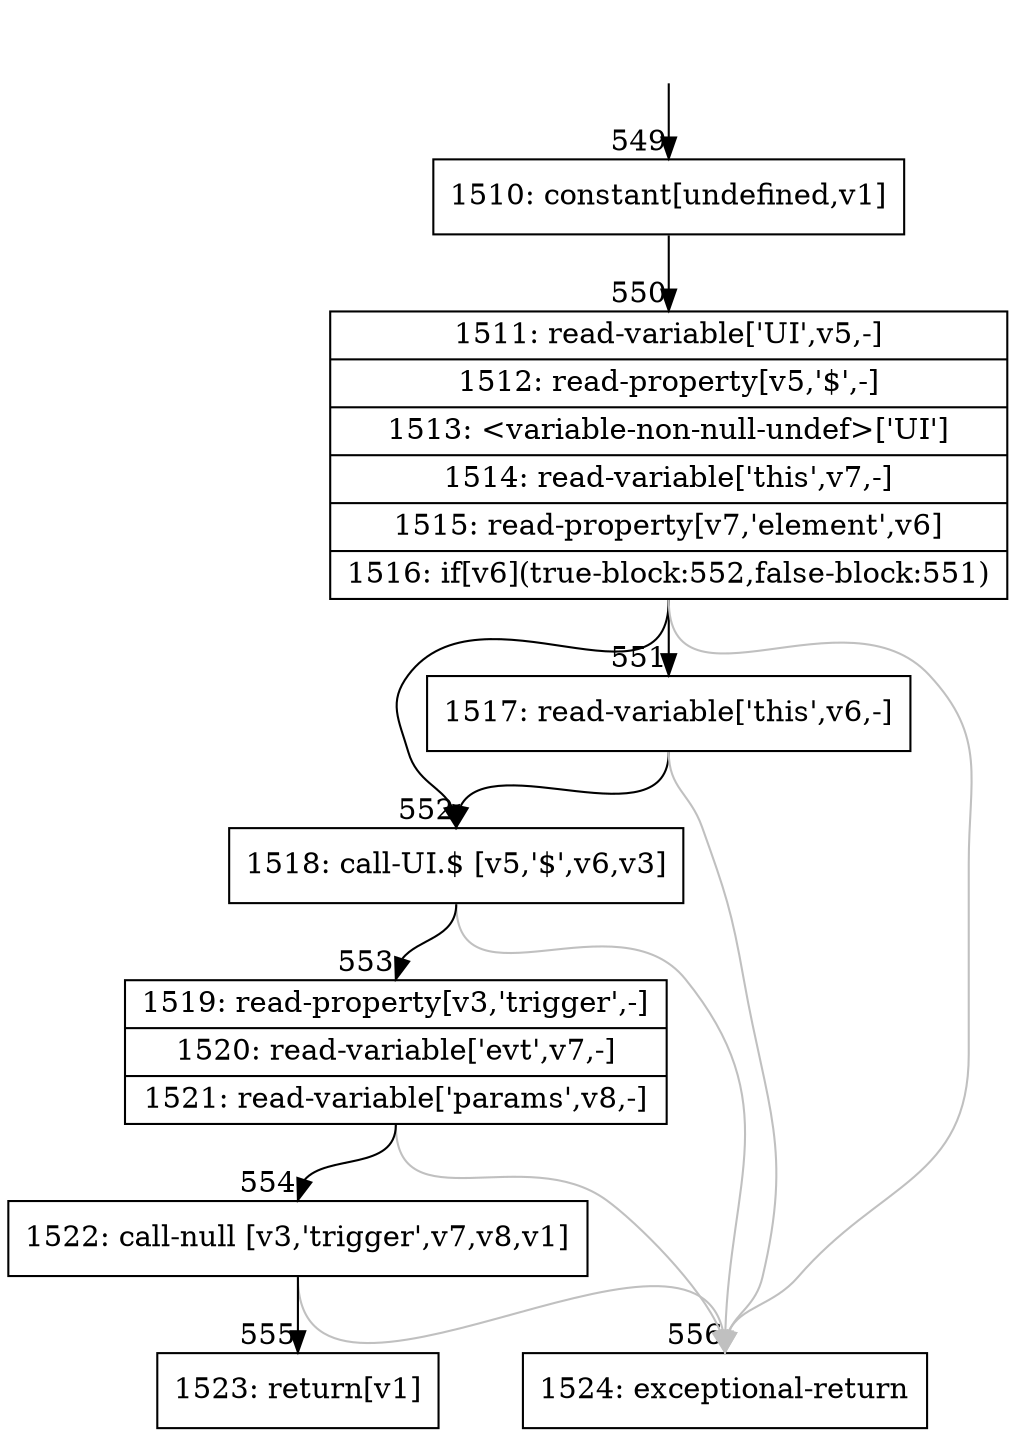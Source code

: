 digraph {
rankdir="TD"
BB_entry42[shape=none,label=""];
BB_entry42 -> BB549 [tailport=s, headport=n, headlabel="    549"]
BB549 [shape=record label="{1510: constant[undefined,v1]}" ] 
BB549 -> BB550 [tailport=s, headport=n, headlabel="      550"]
BB550 [shape=record label="{1511: read-variable['UI',v5,-]|1512: read-property[v5,'$',-]|1513: \<variable-non-null-undef\>['UI']|1514: read-variable['this',v7,-]|1515: read-property[v7,'element',v6]|1516: if[v6](true-block:552,false-block:551)}" ] 
BB550 -> BB552 [tailport=s, headport=n, headlabel="      552"]
BB550 -> BB551 [tailport=s, headport=n, headlabel="      551"]
BB550 -> BB556 [tailport=s, headport=n, color=gray, headlabel="      556"]
BB551 [shape=record label="{1517: read-variable['this',v6,-]}" ] 
BB551 -> BB552 [tailport=s, headport=n]
BB551 -> BB556 [tailport=s, headport=n, color=gray]
BB552 [shape=record label="{1518: call-UI.$ [v5,'$',v6,v3]}" ] 
BB552 -> BB553 [tailport=s, headport=n, headlabel="      553"]
BB552 -> BB556 [tailport=s, headport=n, color=gray]
BB553 [shape=record label="{1519: read-property[v3,'trigger',-]|1520: read-variable['evt',v7,-]|1521: read-variable['params',v8,-]}" ] 
BB553 -> BB554 [tailport=s, headport=n, headlabel="      554"]
BB553 -> BB556 [tailport=s, headport=n, color=gray]
BB554 [shape=record label="{1522: call-null [v3,'trigger',v7,v8,v1]}" ] 
BB554 -> BB555 [tailport=s, headport=n, headlabel="      555"]
BB554 -> BB556 [tailport=s, headport=n, color=gray]
BB555 [shape=record label="{1523: return[v1]}" ] 
BB556 [shape=record label="{1524: exceptional-return}" ] 
//#$~ 433
}
